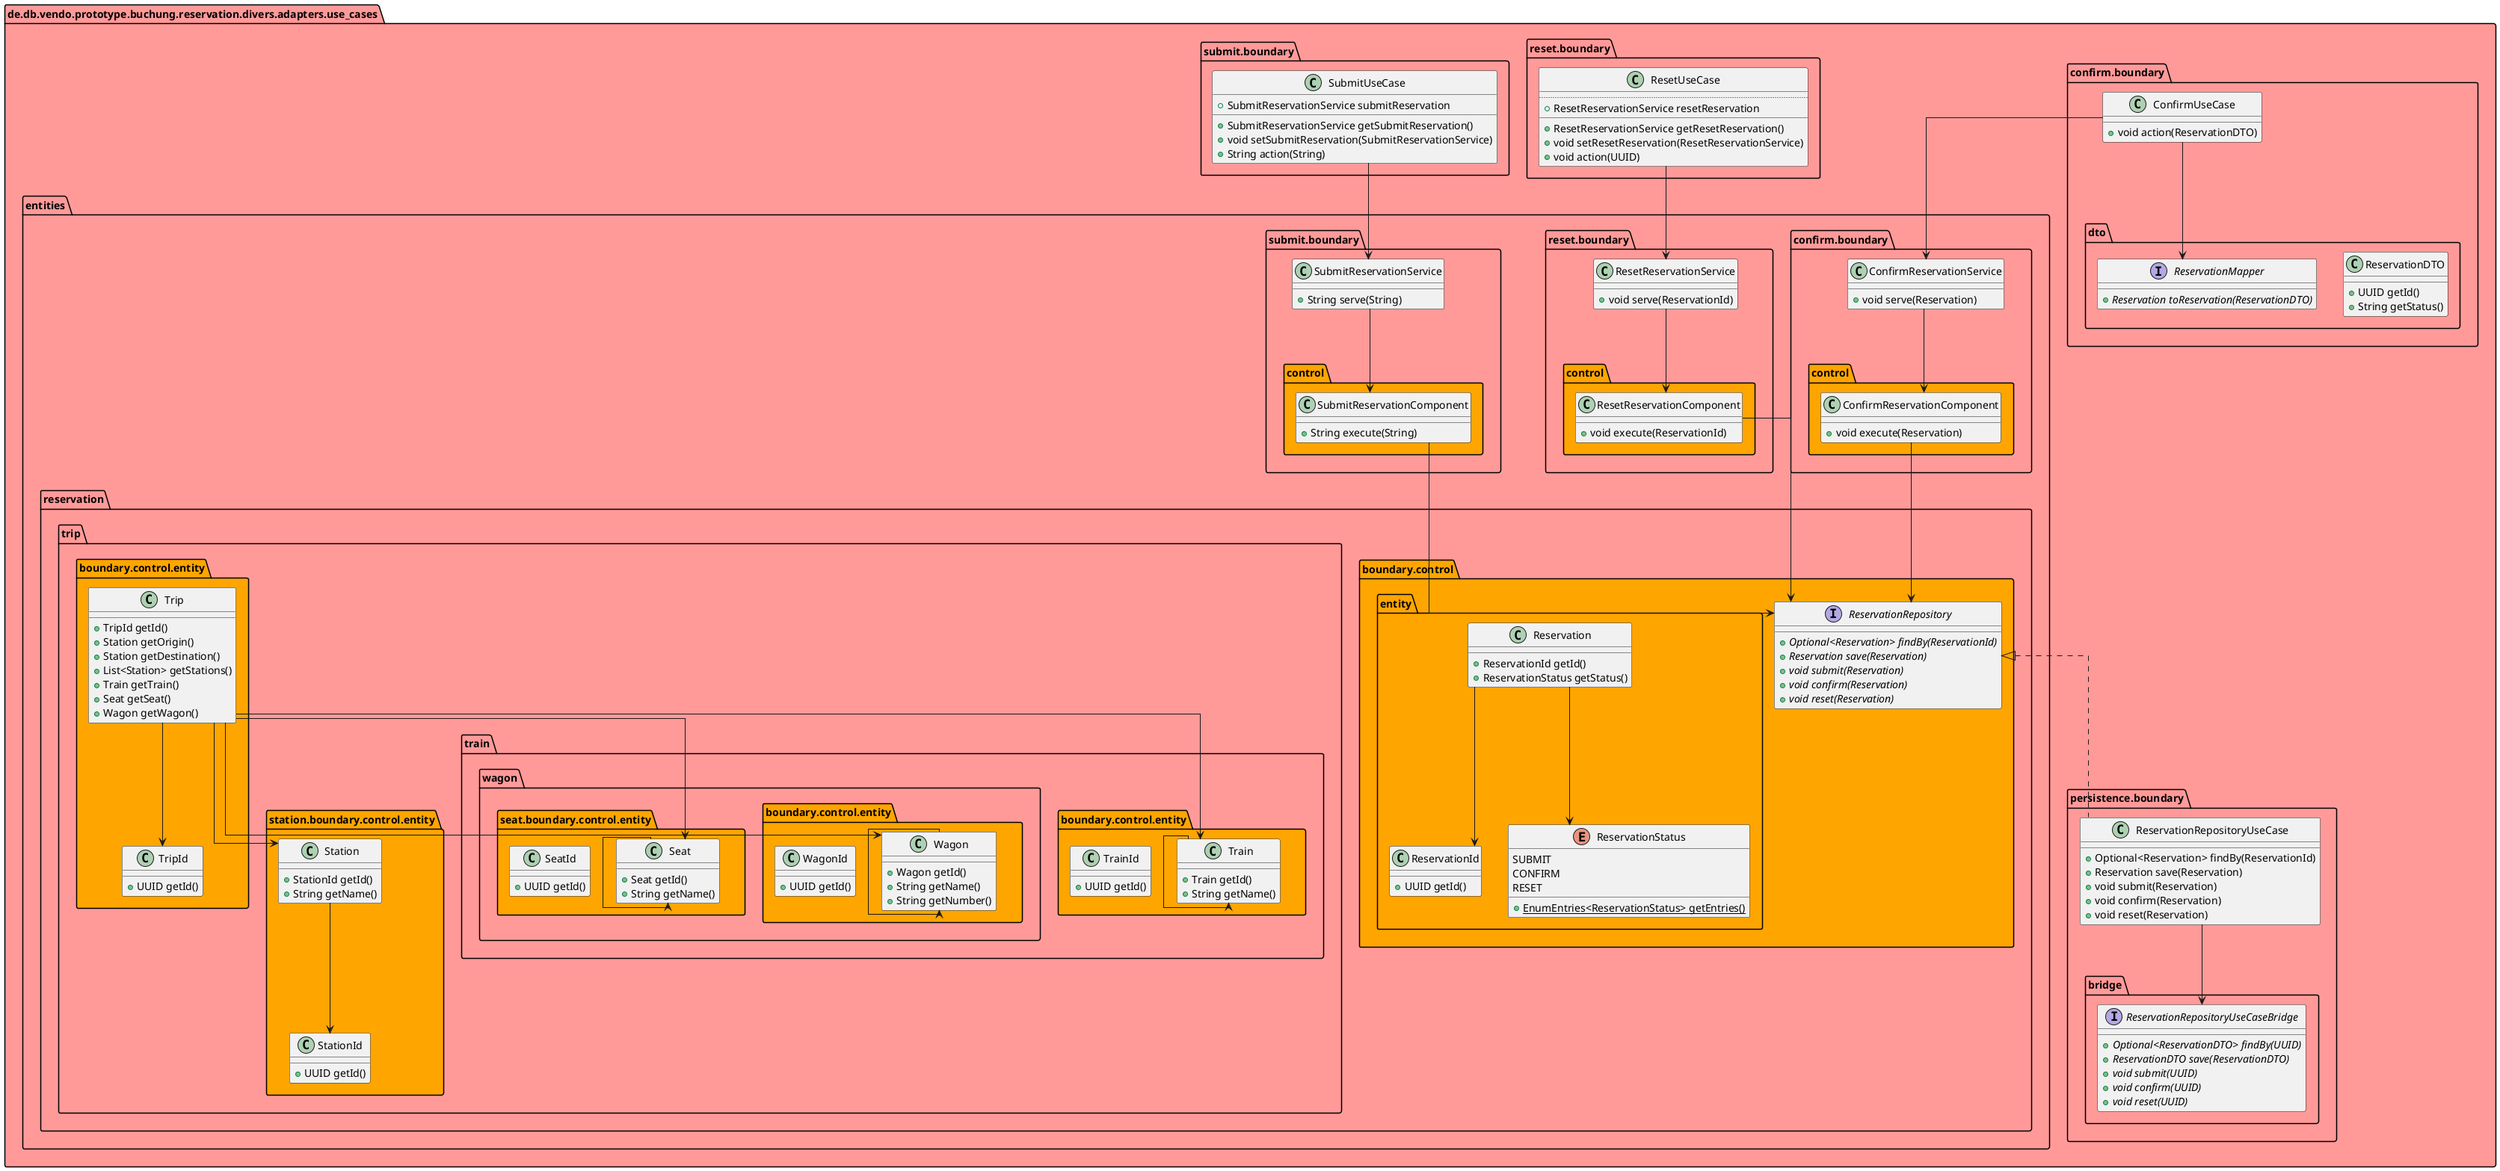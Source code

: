 @startuml
!pragma useIntermediatePackages false
skinparam linetype ortho
show stereotype
package use_cases as de.db.vendo.prototype.buchung.reservation.divers.adapters.use_cases #ff9a99 {}
package confirm as de.db.vendo.prototype.buchung.reservation.divers.adapters.use_cases.confirm #ff9a99 {}
package boundary as de.db.vendo.prototype.buchung.reservation.divers.adapters.use_cases.confirm.boundary #ff9a99 {}
package dto as de.db.vendo.prototype.buchung.reservation.divers.adapters.use_cases.confirm.boundary.dto #ff9a99 {}
package entities as de.db.vendo.prototype.buchung.reservation.divers.adapters.use_cases.entities #ff9a99 {}
package confirm as de.db.vendo.prototype.buchung.reservation.divers.adapters.use_cases.entities.confirm #ff9a99 {}
package boundary as de.db.vendo.prototype.buchung.reservation.divers.adapters.use_cases.entities.confirm.boundary #ff9a99 {}
package control as de.db.vendo.prototype.buchung.reservation.divers.adapters.use_cases.entities.confirm.boundary.control #orange {}
package reservation as de.db.vendo.prototype.buchung.reservation.divers.adapters.use_cases.entities.reservation #ff9a99 {}
package boundary as de.db.vendo.prototype.buchung.reservation.divers.adapters.use_cases.entities.reservation.boundary #ff9a99 {}
package control as de.db.vendo.prototype.buchung.reservation.divers.adapters.use_cases.entities.reservation.boundary.control #orange {}
package entity as de.db.vendo.prototype.buchung.reservation.divers.adapters.use_cases.entities.reservation.boundary.control.entity #orange {}
package trip as de.db.vendo.prototype.buchung.reservation.divers.adapters.use_cases.entities.reservation.trip #ff9a99 {}
package boundary as de.db.vendo.prototype.buchung.reservation.divers.adapters.use_cases.entities.reservation.trip.boundary #ff9a99 {}
package control as de.db.vendo.prototype.buchung.reservation.divers.adapters.use_cases.entities.reservation.trip.boundary.control #orange {}
package entity as de.db.vendo.prototype.buchung.reservation.divers.adapters.use_cases.entities.reservation.trip.boundary.control.entity #orange {}
package station as de.db.vendo.prototype.buchung.reservation.divers.adapters.use_cases.entities.reservation.trip.station #ff9a99 {}
package boundary as de.db.vendo.prototype.buchung.reservation.divers.adapters.use_cases.entities.reservation.trip.station.boundary #ff9a99 {}
package control as de.db.vendo.prototype.buchung.reservation.divers.adapters.use_cases.entities.reservation.trip.station.boundary.control #orange {}
package entity as de.db.vendo.prototype.buchung.reservation.divers.adapters.use_cases.entities.reservation.trip.station.boundary.control.entity #orange {}
package train as de.db.vendo.prototype.buchung.reservation.divers.adapters.use_cases.entities.reservation.trip.train #ff9a99 {}
package boundary as de.db.vendo.prototype.buchung.reservation.divers.adapters.use_cases.entities.reservation.trip.train.boundary #ff9a99 {}
package control as de.db.vendo.prototype.buchung.reservation.divers.adapters.use_cases.entities.reservation.trip.train.boundary.control #orange {}
package entity as de.db.vendo.prototype.buchung.reservation.divers.adapters.use_cases.entities.reservation.trip.train.boundary.control.entity #orange {}
package wagon as de.db.vendo.prototype.buchung.reservation.divers.adapters.use_cases.entities.reservation.trip.train.wagon #ff9a99 {}
package boundary as de.db.vendo.prototype.buchung.reservation.divers.adapters.use_cases.entities.reservation.trip.train.wagon.boundary #ff9a99 {}
package control as de.db.vendo.prototype.buchung.reservation.divers.adapters.use_cases.entities.reservation.trip.train.wagon.boundary.control #orange {}
package entity as de.db.vendo.prototype.buchung.reservation.divers.adapters.use_cases.entities.reservation.trip.train.wagon.boundary.control.entity #orange {}
package seat as de.db.vendo.prototype.buchung.reservation.divers.adapters.use_cases.entities.reservation.trip.train.wagon.seat #ff9a99 {}
package boundary as de.db.vendo.prototype.buchung.reservation.divers.adapters.use_cases.entities.reservation.trip.train.wagon.seat.boundary #ff9a99 {}
package control as de.db.vendo.prototype.buchung.reservation.divers.adapters.use_cases.entities.reservation.trip.train.wagon.seat.boundary.control #orange {}
package entity as de.db.vendo.prototype.buchung.reservation.divers.adapters.use_cases.entities.reservation.trip.train.wagon.seat.boundary.control.entity #orange {}
package reset as de.db.vendo.prototype.buchung.reservation.divers.adapters.use_cases.entities.reset #ff9a99 {}
package boundary as de.db.vendo.prototype.buchung.reservation.divers.adapters.use_cases.entities.reset.boundary #ff9a99 {}
package control as de.db.vendo.prototype.buchung.reservation.divers.adapters.use_cases.entities.reset.boundary.control #orange {}
package submit as de.db.vendo.prototype.buchung.reservation.divers.adapters.use_cases.entities.submit #ff9a99 {}
package boundary as de.db.vendo.prototype.buchung.reservation.divers.adapters.use_cases.entities.submit.boundary #ff9a99 {}
package control as de.db.vendo.prototype.buchung.reservation.divers.adapters.use_cases.entities.submit.boundary.control #orange {}
package persistence as de.db.vendo.prototype.buchung.reservation.divers.adapters.use_cases.persistence #ff9a99 {}
package boundary as de.db.vendo.prototype.buchung.reservation.divers.adapters.use_cases.persistence.boundary #ff9a99 {}
package bridge as de.db.vendo.prototype.buchung.reservation.divers.adapters.use_cases.persistence.boundary.bridge #ff9a99 {}
package reset as de.db.vendo.prototype.buchung.reservation.divers.adapters.use_cases.reset #ff9a99 {}
package boundary as de.db.vendo.prototype.buchung.reservation.divers.adapters.use_cases.reset.boundary #ff9a99 {}
package submit as de.db.vendo.prototype.buchung.reservation.divers.adapters.use_cases.submit #ff9a99 {}
package boundary as de.db.vendo.prototype.buchung.reservation.divers.adapters.use_cases.submit.boundary #ff9a99 {}

class "ConfirmUseCase" as de.db.vendo.prototype.buchung.reservation.divers.adapters.use_cases.confirm.boundary.ConfirmUseCase {
  +void action(ReservationDTO)
}
class "ReservationDTO" as de.db.vendo.prototype.buchung.reservation.divers.adapters.use_cases.confirm.boundary.dto.ReservationDTO {
  +UUID getId()
  +String getStatus()
}
interface "ReservationMapper" as de.db.vendo.prototype.buchung.reservation.divers.adapters.use_cases.confirm.boundary.dto.ReservationMapper {
  + {abstract}Reservation toReservation(ReservationDTO)
}
class "ConfirmReservationService" as de.db.vendo.prototype.buchung.reservation.divers.adapters.use_cases.entities.confirm.boundary.ConfirmReservationService {
  +void serve(Reservation)
}
class "ConfirmReservationComponent" as de.db.vendo.prototype.buchung.reservation.divers.adapters.use_cases.entities.confirm.boundary.control.ConfirmReservationComponent {
  +void execute(Reservation)
}
interface "ReservationRepository" as de.db.vendo.prototype.buchung.reservation.divers.adapters.use_cases.entities.reservation.boundary.control.ReservationRepository {
  + {abstract}Optional<Reservation> findBy(ReservationId)
  + {abstract}Reservation save(Reservation)
  + {abstract}void submit(Reservation)
  + {abstract}void confirm(Reservation)
  + {abstract}void reset(Reservation)
}
class "Reservation" as de.db.vendo.prototype.buchung.reservation.divers.adapters.use_cases.entities.reservation.boundary.control.entity.Reservation {
  +ReservationId getId()
  +ReservationStatus getStatus()
}
class "ReservationId" as de.db.vendo.prototype.buchung.reservation.divers.adapters.use_cases.entities.reservation.boundary.control.entity.ReservationId {
  +UUID getId()
}
enum "ReservationStatus" as de.db.vendo.prototype.buchung.reservation.divers.adapters.use_cases.entities.reservation.boundary.control.entity.ReservationStatus {
  SUBMIT
  CONFIRM
  RESET
  __
  + {static}EnumEntries<ReservationStatus> getEntries()
}
class "Trip" as de.db.vendo.prototype.buchung.reservation.divers.adapters.use_cases.entities.reservation.trip.boundary.control.entity.Trip {
  +TripId getId()
  +Station getOrigin()
  +Station getDestination()
  +List<Station> getStations()
  +Train getTrain()
  +Seat getSeat()
  +Wagon getWagon()
}
class "TripId" as de.db.vendo.prototype.buchung.reservation.divers.adapters.use_cases.entities.reservation.trip.boundary.control.entity.TripId {
  +UUID getId()
}
class "Station" as de.db.vendo.prototype.buchung.reservation.divers.adapters.use_cases.entities.reservation.trip.station.boundary.control.entity.Station {
  +StationId getId()
  +String getName()
}
class "StationId" as de.db.vendo.prototype.buchung.reservation.divers.adapters.use_cases.entities.reservation.trip.station.boundary.control.entity.StationId {
  +UUID getId()
}
class "Train" as de.db.vendo.prototype.buchung.reservation.divers.adapters.use_cases.entities.reservation.trip.train.boundary.control.entity.Train {
  +Train getId()
  +String getName()
}
class "TrainId" as de.db.vendo.prototype.buchung.reservation.divers.adapters.use_cases.entities.reservation.trip.train.boundary.control.entity.TrainId {
  +UUID getId()
}
class "Wagon" as de.db.vendo.prototype.buchung.reservation.divers.adapters.use_cases.entities.reservation.trip.train.wagon.boundary.control.entity.Wagon {
  +Wagon getId()
  +String getName()
  +String getNumber()
}
class "WagonId" as de.db.vendo.prototype.buchung.reservation.divers.adapters.use_cases.entities.reservation.trip.train.wagon.boundary.control.entity.WagonId {
  +UUID getId()
}
class "Seat" as de.db.vendo.prototype.buchung.reservation.divers.adapters.use_cases.entities.reservation.trip.train.wagon.seat.boundary.control.entity.Seat {
  +Seat getId()
  +String getName()
}
class "SeatId" as de.db.vendo.prototype.buchung.reservation.divers.adapters.use_cases.entities.reservation.trip.train.wagon.seat.boundary.control.entity.SeatId {
  +UUID getId()
}
class "ResetReservationService" as de.db.vendo.prototype.buchung.reservation.divers.adapters.use_cases.entities.reset.boundary.ResetReservationService {
  +void serve(ReservationId)
}
class "ResetReservationComponent" as de.db.vendo.prototype.buchung.reservation.divers.adapters.use_cases.entities.reset.boundary.control.ResetReservationComponent {
  +void execute(ReservationId)
}
class "SubmitReservationService" as de.db.vendo.prototype.buchung.reservation.divers.adapters.use_cases.entities.submit.boundary.SubmitReservationService {
  +String serve(String)
}
class "SubmitReservationComponent" as de.db.vendo.prototype.buchung.reservation.divers.adapters.use_cases.entities.submit.boundary.control.SubmitReservationComponent {
  +String execute(String)
}
class "ReservationRepositoryUseCase" as de.db.vendo.prototype.buchung.reservation.divers.adapters.use_cases.persistence.boundary.ReservationRepositoryUseCase {
  +Optional<Reservation> findBy(ReservationId)
  +Reservation save(Reservation)
  +void submit(Reservation)
  +void confirm(Reservation)
  +void reset(Reservation)
}
interface "ReservationRepositoryUseCaseBridge" as de.db.vendo.prototype.buchung.reservation.divers.adapters.use_cases.persistence.boundary.bridge.ReservationRepositoryUseCaseBridge {
  + {abstract}Optional<ReservationDTO> findBy(UUID)
  + {abstract}ReservationDTO save(ReservationDTO)
  + {abstract}void submit(UUID)
  + {abstract}void confirm(UUID)
  + {abstract}void reset(UUID)
}
class "ResetUseCase" as de.db.vendo.prototype.buchung.reservation.divers.adapters.use_cases.reset.boundary.ResetUseCase {
  ..
  +ResetReservationService resetReservation
  __
  +ResetReservationService getResetReservation()
  +void setResetReservation(ResetReservationService)
  +void action(UUID)
}
class "SubmitUseCase" as de.db.vendo.prototype.buchung.reservation.divers.adapters.use_cases.submit.boundary.SubmitUseCase {
  +SubmitReservationService submitReservation
  __
  +SubmitReservationService getSubmitReservation()
  +void setSubmitReservation(SubmitReservationService)
  +String action(String)
}
de.db.vendo.prototype.buchung.reservation.divers.adapters.use_cases.confirm.boundary.ConfirmUseCase --> de.db.vendo.prototype.buchung.reservation.divers.adapters.use_cases.confirm.boundary.dto.ReservationMapper
de.db.vendo.prototype.buchung.reservation.divers.adapters.use_cases.confirm.boundary.ConfirmUseCase --> de.db.vendo.prototype.buchung.reservation.divers.adapters.use_cases.entities.confirm.boundary.ConfirmReservationService
de.db.vendo.prototype.buchung.reservation.divers.adapters.use_cases.entities.confirm.boundary.ConfirmReservationService --> de.db.vendo.prototype.buchung.reservation.divers.adapters.use_cases.entities.confirm.boundary.control.ConfirmReservationComponent
de.db.vendo.prototype.buchung.reservation.divers.adapters.use_cases.entities.confirm.boundary.control.ConfirmReservationComponent --> de.db.vendo.prototype.buchung.reservation.divers.adapters.use_cases.entities.reservation.boundary.control.ReservationRepository
de.db.vendo.prototype.buchung.reservation.divers.adapters.use_cases.entities.reservation.boundary.control.entity.Reservation --> de.db.vendo.prototype.buchung.reservation.divers.adapters.use_cases.entities.reservation.boundary.control.entity.ReservationId
de.db.vendo.prototype.buchung.reservation.divers.adapters.use_cases.entities.reservation.boundary.control.entity.Reservation --> de.db.vendo.prototype.buchung.reservation.divers.adapters.use_cases.entities.reservation.boundary.control.entity.ReservationStatus
de.db.vendo.prototype.buchung.reservation.divers.adapters.use_cases.entities.reservation.trip.boundary.control.entity.Trip --> de.db.vendo.prototype.buchung.reservation.divers.adapters.use_cases.entities.reservation.trip.boundary.control.entity.TripId
de.db.vendo.prototype.buchung.reservation.divers.adapters.use_cases.entities.reservation.trip.boundary.control.entity.Trip --> de.db.vendo.prototype.buchung.reservation.divers.adapters.use_cases.entities.reservation.trip.station.boundary.control.entity.Station
de.db.vendo.prototype.buchung.reservation.divers.adapters.use_cases.entities.reservation.trip.boundary.control.entity.Trip --> de.db.vendo.prototype.buchung.reservation.divers.adapters.use_cases.entities.reservation.trip.train.wagon.seat.boundary.control.entity.Seat
de.db.vendo.prototype.buchung.reservation.divers.adapters.use_cases.entities.reservation.trip.boundary.control.entity.Trip --> de.db.vendo.prototype.buchung.reservation.divers.adapters.use_cases.entities.reservation.trip.train.boundary.control.entity.Train
de.db.vendo.prototype.buchung.reservation.divers.adapters.use_cases.entities.reservation.trip.boundary.control.entity.Trip --> de.db.vendo.prototype.buchung.reservation.divers.adapters.use_cases.entities.reservation.trip.train.wagon.boundary.control.entity.Wagon
de.db.vendo.prototype.buchung.reservation.divers.adapters.use_cases.entities.reservation.trip.station.boundary.control.entity.Station --> de.db.vendo.prototype.buchung.reservation.divers.adapters.use_cases.entities.reservation.trip.station.boundary.control.entity.StationId
de.db.vendo.prototype.buchung.reservation.divers.adapters.use_cases.entities.reservation.trip.train.boundary.control.entity.Train --> de.db.vendo.prototype.buchung.reservation.divers.adapters.use_cases.entities.reservation.trip.train.boundary.control.entity.Train
de.db.vendo.prototype.buchung.reservation.divers.adapters.use_cases.entities.reservation.trip.train.wagon.boundary.control.entity.Wagon --> de.db.vendo.prototype.buchung.reservation.divers.adapters.use_cases.entities.reservation.trip.train.wagon.boundary.control.entity.Wagon
de.db.vendo.prototype.buchung.reservation.divers.adapters.use_cases.entities.reservation.trip.train.wagon.seat.boundary.control.entity.Seat --> de.db.vendo.prototype.buchung.reservation.divers.adapters.use_cases.entities.reservation.trip.train.wagon.seat.boundary.control.entity.Seat
de.db.vendo.prototype.buchung.reservation.divers.adapters.use_cases.entities.reset.boundary.ResetReservationService --> de.db.vendo.prototype.buchung.reservation.divers.adapters.use_cases.entities.reset.boundary.control.ResetReservationComponent
de.db.vendo.prototype.buchung.reservation.divers.adapters.use_cases.entities.reset.boundary.control.ResetReservationComponent --> de.db.vendo.prototype.buchung.reservation.divers.adapters.use_cases.entities.reservation.boundary.control.ReservationRepository
de.db.vendo.prototype.buchung.reservation.divers.adapters.use_cases.entities.submit.boundary.SubmitReservationService --> de.db.vendo.prototype.buchung.reservation.divers.adapters.use_cases.entities.submit.boundary.control.SubmitReservationComponent
de.db.vendo.prototype.buchung.reservation.divers.adapters.use_cases.entities.submit.boundary.control.SubmitReservationComponent --> de.db.vendo.prototype.buchung.reservation.divers.adapters.use_cases.entities.reservation.boundary.control.ReservationRepository
de.db.vendo.prototype.buchung.reservation.divers.adapters.use_cases.persistence.boundary.ReservationRepositoryUseCase .u.|> de.db.vendo.prototype.buchung.reservation.divers.adapters.use_cases.entities.reservation.boundary.control.ReservationRepository
de.db.vendo.prototype.buchung.reservation.divers.adapters.use_cases.persistence.boundary.ReservationRepositoryUseCase --> de.db.vendo.prototype.buchung.reservation.divers.adapters.use_cases.persistence.boundary.bridge.ReservationRepositoryUseCaseBridge
de.db.vendo.prototype.buchung.reservation.divers.adapters.use_cases.reset.boundary.ResetUseCase --> de.db.vendo.prototype.buchung.reservation.divers.adapters.use_cases.entities.reset.boundary.ResetReservationService
de.db.vendo.prototype.buchung.reservation.divers.adapters.use_cases.submit.boundary.SubmitUseCase --> de.db.vendo.prototype.buchung.reservation.divers.adapters.use_cases.entities.submit.boundary.SubmitReservationService
@enduml
